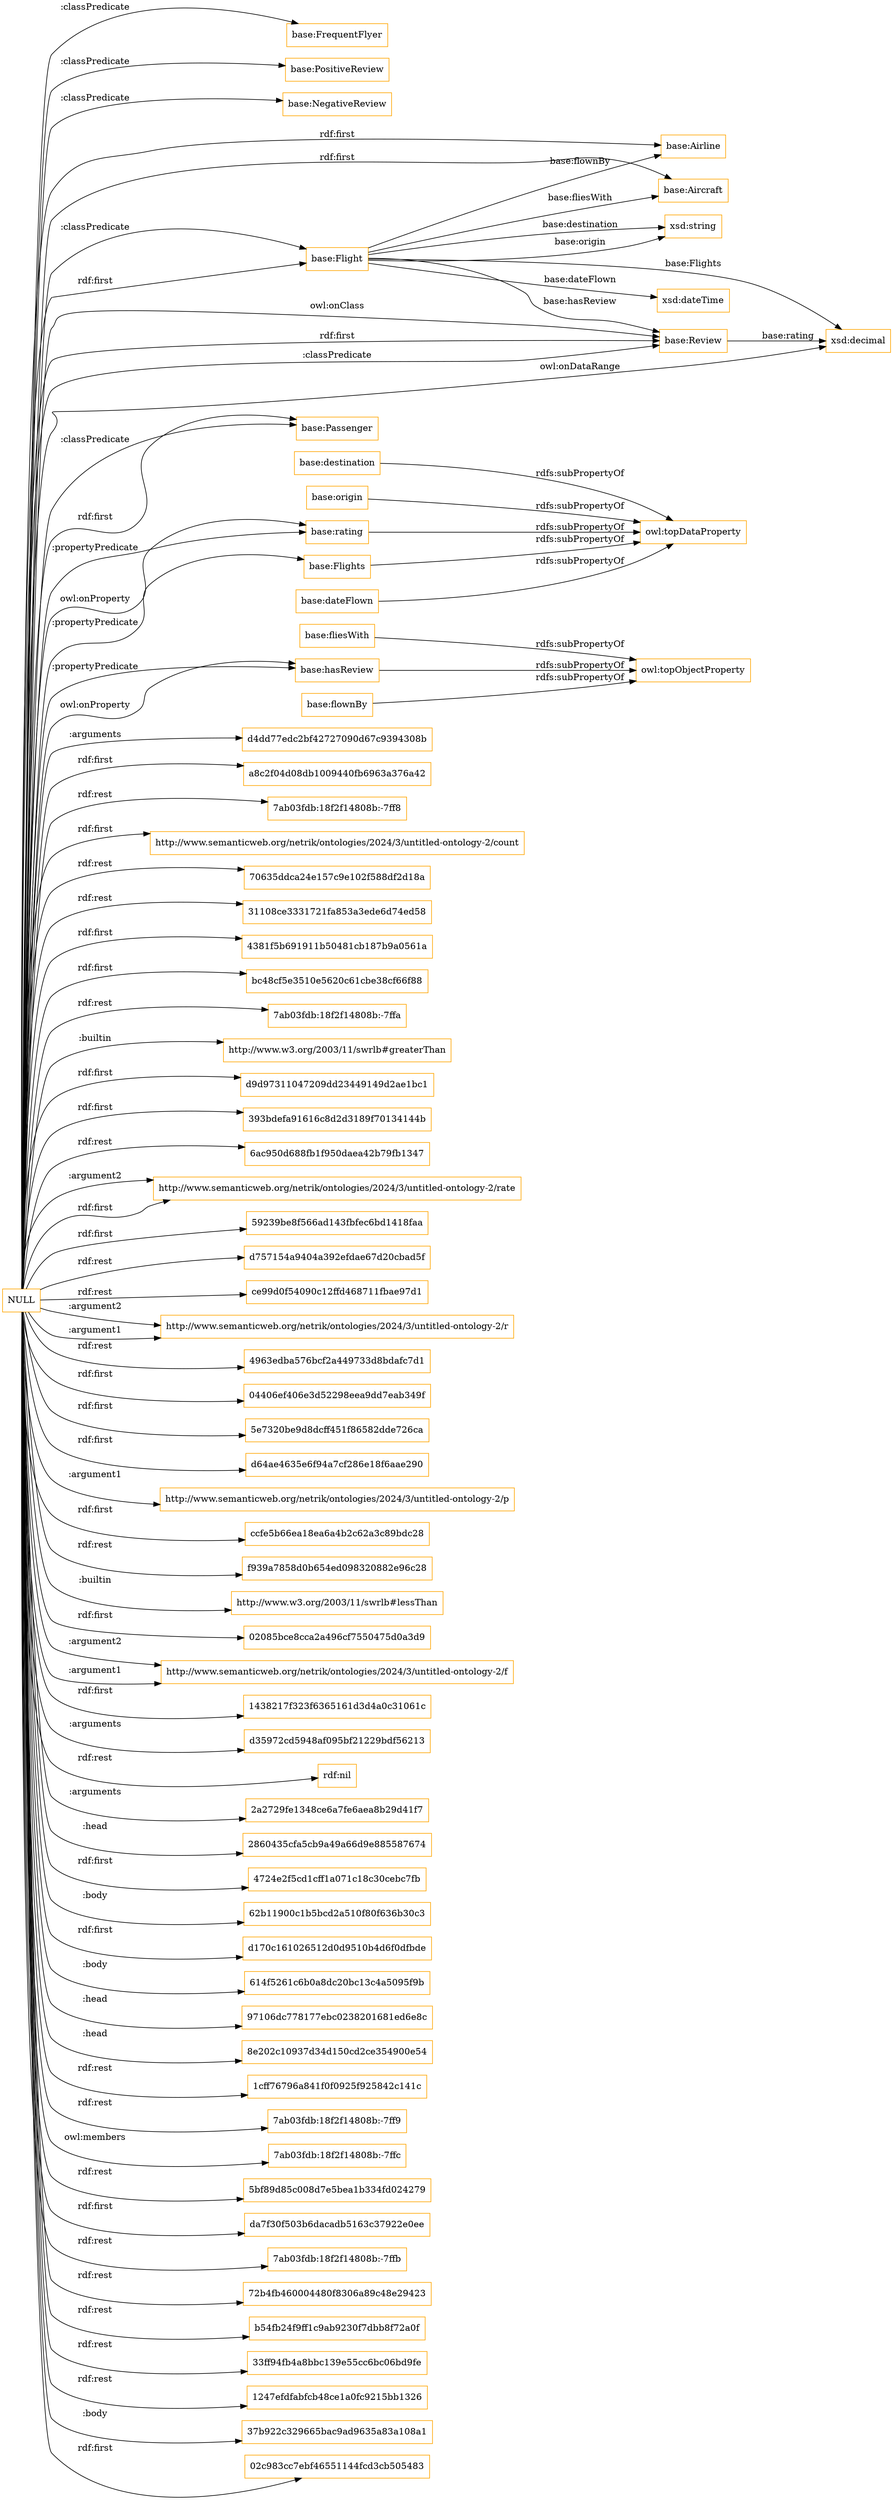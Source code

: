 digraph ar2dtool_diagram { 
rankdir=LR;
size="1501"
node [shape = rectangle, color="orange"]; "base:FrequentFlyer" "base:PositiveReview" "base:NegativeReview" "base:Aircraft" "base:Airline" "base:Passenger" "base:Review" "base:Flight" ; /*classes style*/
	"base:Flights" -> "owl:topDataProperty" [ label = "rdfs:subPropertyOf" ];
	"base:fliesWith" -> "owl:topObjectProperty" [ label = "rdfs:subPropertyOf" ];
	"base:dateFlown" -> "owl:topDataProperty" [ label = "rdfs:subPropertyOf" ];
	"base:destination" -> "owl:topDataProperty" [ label = "rdfs:subPropertyOf" ];
	"base:hasReview" -> "owl:topObjectProperty" [ label = "rdfs:subPropertyOf" ];
	"base:flownBy" -> "owl:topObjectProperty" [ label = "rdfs:subPropertyOf" ];
	"base:origin" -> "owl:topDataProperty" [ label = "rdfs:subPropertyOf" ];
	"NULL" -> "d4dd77edc2bf42727090d67c9394308b" [ label = ":arguments" ];
	"NULL" -> "a8c2f04d08db1009440fb6963a376a42" [ label = "rdf:first" ];
	"NULL" -> "7ab03fdb:18f2f14808b:-7ff8" [ label = "rdf:rest" ];
	"NULL" -> "http://www.semanticweb.org/netrik/ontologies/2024/3/untitled-ontology-2/count" [ label = "rdf:first" ];
	"NULL" -> "70635ddca24e157c9e102f588df2d18a" [ label = "rdf:rest" ];
	"NULL" -> "31108ce3331721fa853a3ede6d74ed58" [ label = "rdf:rest" ];
	"NULL" -> "4381f5b691911b50481cb187b9a0561a" [ label = "rdf:first" ];
	"NULL" -> "base:Review" [ label = "owl:onClass" ];
	"NULL" -> "bc48cf5e3510e5620c61cbe38cf66f88" [ label = "rdf:first" ];
	"NULL" -> "7ab03fdb:18f2f14808b:-7ffa" [ label = "rdf:rest" ];
	"NULL" -> "http://www.w3.org/2003/11/swrlb#greaterThan" [ label = ":builtin" ];
	"NULL" -> "base:NegativeReview" [ label = ":classPredicate" ];
	"NULL" -> "base:Flight" [ label = ":classPredicate" ];
	"NULL" -> "d9d97311047209dd23449149d2ae1bc1" [ label = "rdf:first" ];
	"NULL" -> "393bdefa91616c8d2d3189f70134144b" [ label = "rdf:first" ];
	"NULL" -> "6ac950d688fb1f950daea42b79fb1347" [ label = "rdf:rest" ];
	"NULL" -> "http://www.semanticweb.org/netrik/ontologies/2024/3/untitled-ontology-2/rate" [ label = ":argument2" ];
	"NULL" -> "59239be8f566ad143fbfec6bd1418faa" [ label = "rdf:first" ];
	"NULL" -> "d757154a9404a392efdae67d20cbad5f" [ label = "rdf:rest" ];
	"NULL" -> "ce99d0f54090c12ffd468711fbae97d1" [ label = "rdf:rest" ];
	"NULL" -> "http://www.semanticweb.org/netrik/ontologies/2024/3/untitled-ontology-2/r" [ label = ":argument2" ];
	"NULL" -> "4963edba576bcf2a449733d8bdafc7d1" [ label = "rdf:rest" ];
	"NULL" -> "04406ef406e3d52298eea9dd7eab349f" [ label = "rdf:first" ];
	"NULL" -> "base:rating" [ label = ":propertyPredicate" ];
	"NULL" -> "base:hasReview" [ label = ":propertyPredicate" ];
	"NULL" -> "5e7320be9d8dcff451f86582dde726ca" [ label = "rdf:first" ];
	"NULL" -> "d64ae4635e6f94a7cf286e18f6aae290" [ label = "rdf:first" ];
	"NULL" -> "base:Airline" [ label = "rdf:first" ];
	"NULL" -> "http://www.semanticweb.org/netrik/ontologies/2024/3/untitled-ontology-2/p" [ label = ":argument1" ];
	"NULL" -> "ccfe5b66ea18ea6a4b2c62a3c89bdc28" [ label = "rdf:first" ];
	"NULL" -> "f939a7858d0b654ed098320882e96c28" [ label = "rdf:rest" ];
	"NULL" -> "http://www.w3.org/2003/11/swrlb#lessThan" [ label = ":builtin" ];
	"NULL" -> "02085bce8cca2a496cf7550475d0a3d9" [ label = "rdf:first" ];
	"NULL" -> "base:hasReview" [ label = "owl:onProperty" ];
	"NULL" -> "http://www.semanticweb.org/netrik/ontologies/2024/3/untitled-ontology-2/f" [ label = ":argument2" ];
	"NULL" -> "1438217f323f6365161d3d4a0c31061c" [ label = "rdf:first" ];
	"NULL" -> "d35972cd5948af095bf21229bdf56213" [ label = ":arguments" ];
	"NULL" -> "rdf:nil" [ label = "rdf:rest" ];
	"NULL" -> "2a2729fe1348ce6a7fe6aea8b29d41f7" [ label = ":arguments" ];
	"NULL" -> "2860435cfa5cb9a49a66d9e885587674" [ label = ":head" ];
	"NULL" -> "4724e2f5cd1cff1a071c18c30cebc7fb" [ label = "rdf:first" ];
	"NULL" -> "62b11900c1b5bcd2a510f80f636b30c3" [ label = ":body" ];
	"NULL" -> "base:Flights" [ label = ":propertyPredicate" ];
	"NULL" -> "d170c161026512d0d9510b4d6f0dfbde" [ label = "rdf:first" ];
	"NULL" -> "614f5261c6b0a8dc20bc13c4a5095f9b" [ label = ":body" ];
	"NULL" -> "base:FrequentFlyer" [ label = ":classPredicate" ];
	"NULL" -> "97106dc778177ebc0238201681ed6e8c" [ label = ":head" ];
	"NULL" -> "http://www.semanticweb.org/netrik/ontologies/2024/3/untitled-ontology-2/f" [ label = ":argument1" ];
	"NULL" -> "8e202c10937d34d150cd2ce354900e54" [ label = ":head" ];
	"NULL" -> "1cff76796a841f0f0925f925842c141c" [ label = "rdf:rest" ];
	"NULL" -> "7ab03fdb:18f2f14808b:-7ff9" [ label = "rdf:rest" ];
	"NULL" -> "base:Passenger" [ label = ":classPredicate" ];
	"NULL" -> "base:Aircraft" [ label = "rdf:first" ];
	"NULL" -> "7ab03fdb:18f2f14808b:-7ffc" [ label = "owl:members" ];
	"NULL" -> "5bf89d85c008d7e5bea1b334fd024279" [ label = "rdf:rest" ];
	"NULL" -> "da7f30f503b6dacadb5163c37922e0ee" [ label = "rdf:first" ];
	"NULL" -> "base:rating" [ label = "owl:onProperty" ];
	"NULL" -> "7ab03fdb:18f2f14808b:-7ffb" [ label = "rdf:rest" ];
	"NULL" -> "72b4fb460004480f8306a89c48e29423" [ label = "rdf:rest" ];
	"NULL" -> "b54fb24f9ff1c9ab9230f7dbb8f72a0f" [ label = "rdf:rest" ];
	"NULL" -> "33ff94fb4a8bbc139e55cc6bc06bd9fe" [ label = "rdf:rest" ];
	"NULL" -> "base:Flight" [ label = "rdf:first" ];
	"NULL" -> "base:Passenger" [ label = "rdf:first" ];
	"NULL" -> "http://www.semanticweb.org/netrik/ontologies/2024/3/untitled-ontology-2/rate" [ label = "rdf:first" ];
	"NULL" -> "base:PositiveReview" [ label = ":classPredicate" ];
	"NULL" -> "xsd:decimal" [ label = "owl:onDataRange" ];
	"NULL" -> "1247efdfabfcb48ce1a0fc9215bb1326" [ label = "rdf:rest" ];
	"NULL" -> "37b922c329665bac9ad9635a83a108a1" [ label = ":body" ];
	"NULL" -> "base:Review" [ label = "rdf:first" ];
	"NULL" -> "base:Review" [ label = ":classPredicate" ];
	"NULL" -> "02c983cc7ebf46551144fcd3cb505483" [ label = "rdf:first" ];
	"NULL" -> "http://www.semanticweb.org/netrik/ontologies/2024/3/untitled-ontology-2/r" [ label = ":argument1" ];
	"base:rating" -> "owl:topDataProperty" [ label = "rdfs:subPropertyOf" ];
	"base:Flight" -> "xsd:decimal" [ label = "base:Flights" ];
	"base:Flight" -> "base:Airline" [ label = "base:flownBy" ];
	"base:Flight" -> "xsd:dateTime" [ label = "base:dateFlown" ];
	"base:Flight" -> "xsd:string" [ label = "base:destination" ];
	"base:Review" -> "xsd:decimal" [ label = "base:rating" ];
	"base:Flight" -> "base:Aircraft" [ label = "base:fliesWith" ];
	"base:Flight" -> "base:Review" [ label = "base:hasReview" ];
	"base:Flight" -> "xsd:string" [ label = "base:origin" ];

}
